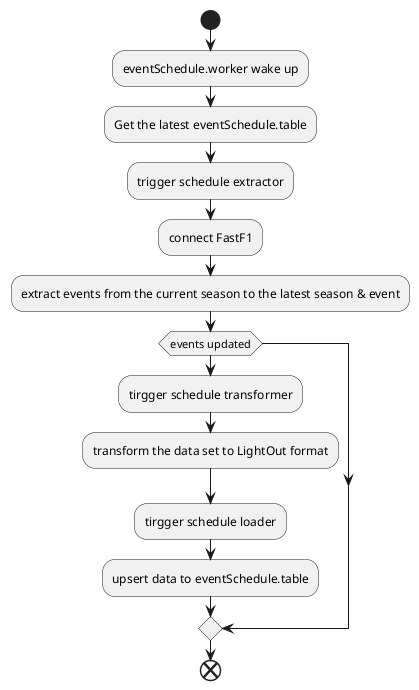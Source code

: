 @startuml BackEnd
start
:eventSchedule.worker wake up;
:Get the latest eventSchedule.table;
:trigger schedule extractor;
:connect FastF1;
:extract events from the current season to the latest season & event;
if(events updated) then
    :tirgger schedule transformer;
    :transform the data set to LightOut format;
    :tirgger schedule loader;
    :upsert data to eventSchedule.table;
endif
end
@enduml